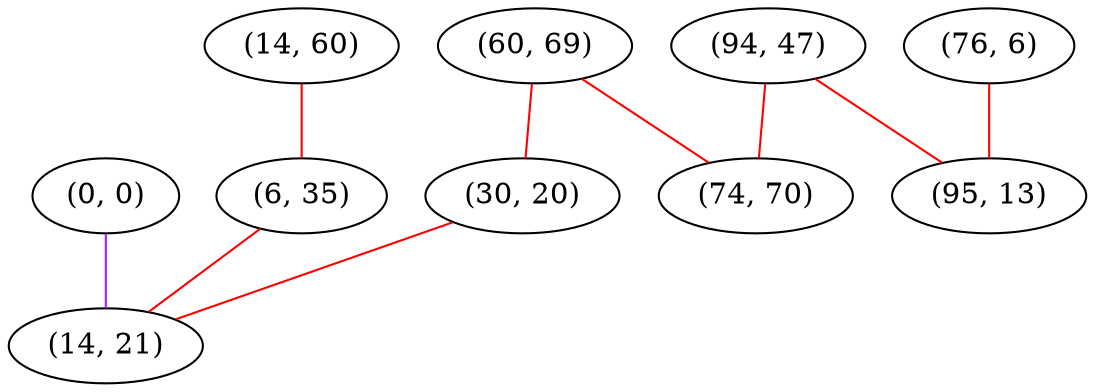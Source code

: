 graph "" {
"(60, 69)";
"(14, 60)";
"(0, 0)";
"(94, 47)";
"(30, 20)";
"(74, 70)";
"(76, 6)";
"(6, 35)";
"(95, 13)";
"(14, 21)";
"(60, 69)" -- "(30, 20)"  [color=red, key=0, weight=1];
"(60, 69)" -- "(74, 70)"  [color=red, key=0, weight=1];
"(14, 60)" -- "(6, 35)"  [color=red, key=0, weight=1];
"(0, 0)" -- "(14, 21)"  [color=purple, key=0, weight=4];
"(94, 47)" -- "(95, 13)"  [color=red, key=0, weight=1];
"(94, 47)" -- "(74, 70)"  [color=red, key=0, weight=1];
"(30, 20)" -- "(14, 21)"  [color=red, key=0, weight=1];
"(76, 6)" -- "(95, 13)"  [color=red, key=0, weight=1];
"(6, 35)" -- "(14, 21)"  [color=red, key=0, weight=1];
}
